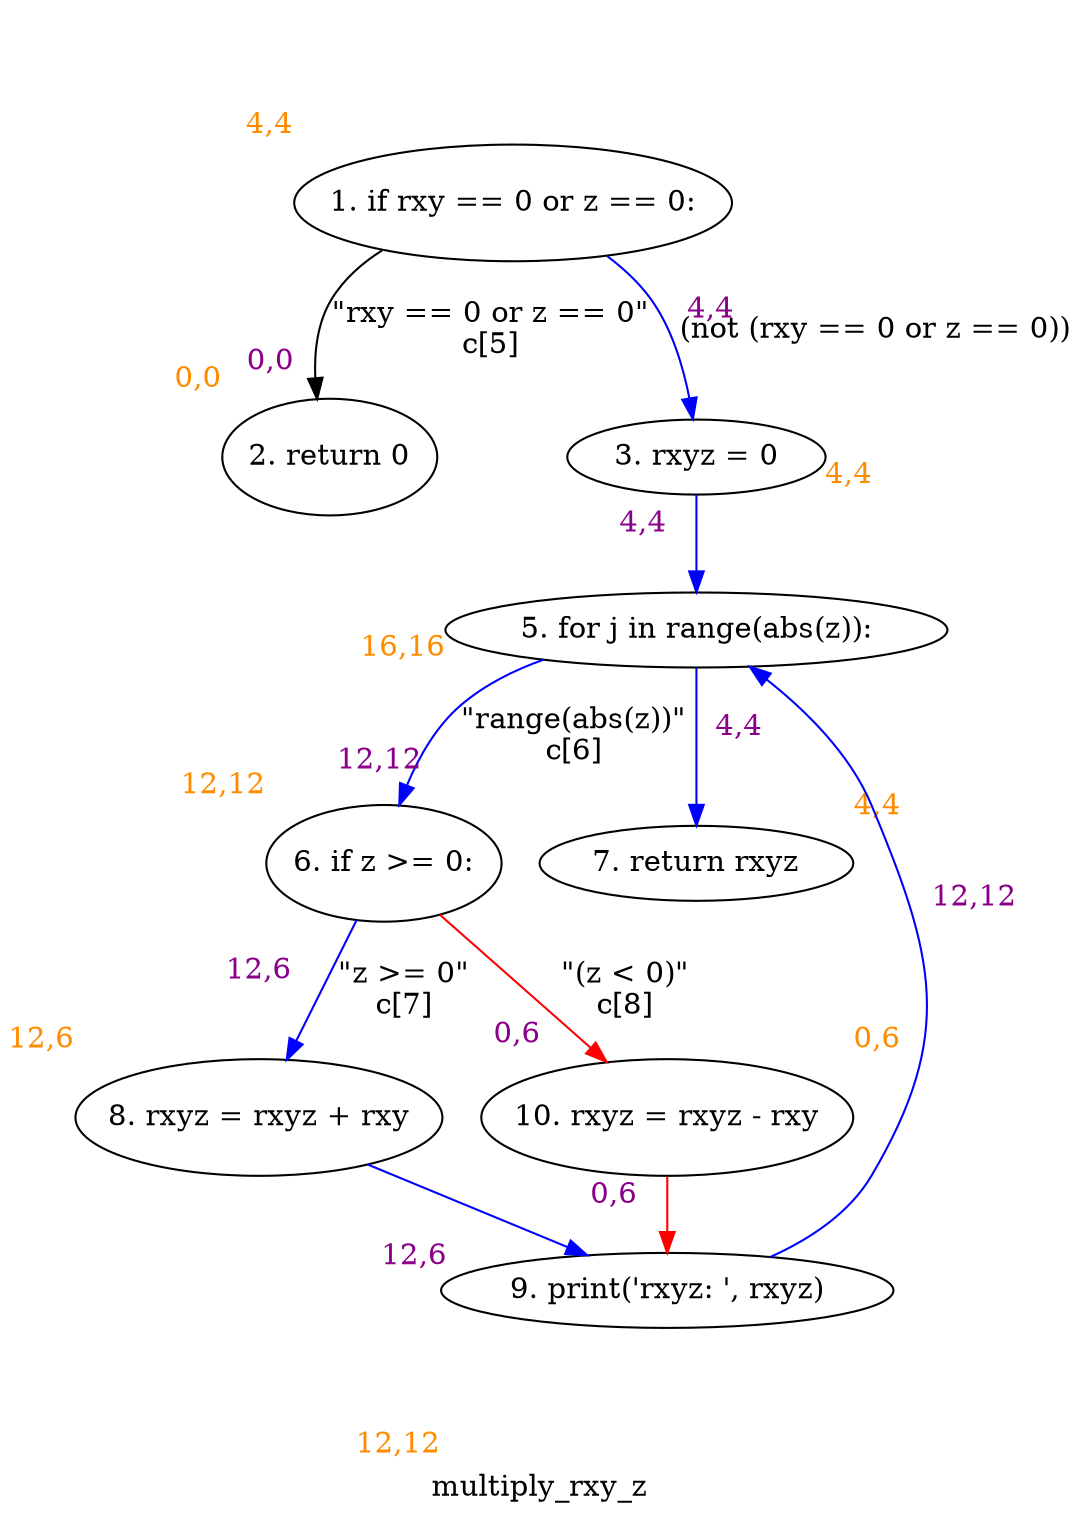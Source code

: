 digraph clustermultiply_rxy_z {
	graph [bb="0,0,434.01,611.44",
		label=multiply_rxy_z,
		lheight=0.22,
		lp="217,11.875",
		lwidth=1.16,
		xlabel=<<br></br><br></br><br></br><font color='darkorange'>-1,-1</font>>
	];
	node [label="\N",
		xlabel=<<br></br><br></br><br></br><font color='darkorange'>-1,-1</font>>
	];
	1	[height=0.77585,
		label="1. if rxy == 0 or z == 0:",
		pos="228.26,567.76",
		width=2.6566,
		xlabel=<<br></br><br></br><br></br><font color='darkorange'>4,4</font>>,
		xlp="124,603.57"];
	2	[height=0.77585,
		label="2. return 0",
		pos="158.26,444.4",
		width=1.3602,
		xlabel=<<br></br><br></br><br></br><font color='darkorange'>0,0</font>>,
		xlp="100.67,480.21"];
	1 -> 2	[label="\"rxy == 0 or z == 0\"\nc[5]",
		label_bgcolor=white,
		lp="217.76,506.08",
		pos="e,152.61,472.46 178.86,543.44 171.01,537.51 163.95,530.35 159.26,521.83 152.99,510.44 151.37,496.57 151.76,483.79",
		xlabel=<<font color='darkmagenta'><br/>  0,0   <br/></font>>,
		xlp="136.83,519"];
	3	[height=0.5,
		label="3. rxyz = 0
",
		pos="298.26,444.4",
		width=1.4184,
		xlabel=<<br></br><br></br><br></br><font color='darkorange'>4,4</font>>,
		xlp="238.57,470.28"];
	1 -> 3	[color=blue,
		label="(not (rxy == 0 or z == 0))",
		label_bgcolor=white,
		lp="361.63,506.08",
		pos="e,295.96,462.87 260.35,541.36 266.29,535.46 271.97,528.84 276.26,521.83 285.13,507.34 290.56,489.11 293.8,474.09",
		xlabel=<<font color='darkmagenta'><br/>  4,4   <br/></font>>,
		xlp="293.7,496.82"];
	5	[height=0.5,
		label="5. for j in range(abs(z)):
",
		pos="298.26,361.47",
		width=2.7214,
		xlabel=<<br></br><br></br><br></br><font color='darkorange'>16,16</font>>,
		xlp="184.91,387.35"];
	3 -> 5	[color=blue,
		label_bgcolor=white,
		pos="e,298.26,379.89 298.26,426.24 298.26,416.12 298.26,403.04 298.26,391.36",
		xlabel=<<font color='darkmagenta'><br/>  4,4   <br/></font>>,
		xlp="280.26,411.03"];
	6	[height=0.77585,
		label="6. if z >= 0:",
		pos="171.26,248.04",
		width=1.3602,
		xlabel=<<br></br><br></br><br></br><font color='darkorange'>12,12</font>>,
		xlp="106.92,283.85"];
	5 -> 6	[color=blue,
		label="\"range(abs(z))\"\nc[6]",
		label_bgcolor=white,
		lp="252.01,309.72",
		pos="e,178.89,275.8 242.98,346.21 230.7,341.15 218.46,334.4 208.76,325.47 197.34,314.97 188.98,300.23 183.1,286.5",
		xlabel=<<font color='darkmagenta'><br/>  12,12   <br/></font>>,
		xlp="177.43,326.47"];
	7	[height=0.5,
		label="7. return rxyz
",
		pos="298.26,248.04",
		width=1.6679,
		xlabel=<<br></br><br></br><br></br><font color='darkorange'>4,4</font>>,
		xlp="229.59,273.92"];
	5 -> 7	[color=blue,
		label_bgcolor=white,
		pos="e,298.26,266.33 298.26,343.06 298.26,325.56 298.26,298.29 298.26,277.62",
		xlabel=<<font color='darkmagenta'><br/>  4,4   <br/></font>>,
		xlp="316.26,312.31"];
	8	[height=0.77585,
		label="8. rxyz = rxyz + rxy",
		pos="104.26,124.68",
		width=2.2294,
		xlabel=<<br></br><br></br><br></br><font color='darkorange'>12,6</font>>,
		xlp="12,160.49"];
	6 -> 8	[color=blue,
		label="\"z >= 0\"\nc[7]",
		label_bgcolor=white,
		lp="170.63,186.36",
		pos="e,119.07,152.51 156.89,221.01 147.48,203.96 135.04,181.44 124.62,162.56",
		xlabel=<<font color='darkmagenta'><br/>  12,6   <br/></font>>,
		xlp="116.61,194.64"];
	10	[height=0.77585,
		label="10. rxyz = rxyz - rxy",
		pos="280.26,124.68",
		width=2.1557,
		xlabel=<<br></br><br></br><br></br><font color='darkorange'>0,6</font>>,
		xlp="194.03,160.49"];
	6 -> 10	[color=red,
		label="\"(z < 0)\"\nc[8]",
		label_bgcolor=white,
		lp="264.01,186.36",
		pos="e,256.99,151.58 193.05,222.77 209.18,204.82 231.37,180.11 249.33,160.11",
		xlabel=<<font color='darkmagenta'><br/>  0,6   <br/></font>>,
		xlp="216.12,179.2"];
	9	[height=0.5,
		label="9. print('rxyz: ', rxyz)
",
		pos="280.26,41.75",
		width=2.458,
		xlabel=<<br></br><br></br><br></br><font color='darkorange'>12,12</font>>,
		xlp="176.39,67.625"];
	8 -> 9	[color=blue,
		label_bgcolor=white,
		pos="e,245.44,58.763 151.89,101.78 177.83,89.848 209.76,75.167 235.28,63.431",
		xlabel=<<font color='darkmagenta'><br/>  12,6   <br/></font>>,
		xlp="177.1,88.234"];
	10 -> 9	[color=red,
		label_bgcolor=white,
		pos="e,280.26,60.224 280.26,96.281 280.26,88.364 280.26,79.699 280.26,71.691",
		xlabel=<<font color='darkmagenta'><br/>  0,6   <br/></font>>,
		xlp="262.26,86.447"];
	9 -> 5	[color=blue,
		label_bgcolor=white,
		pos="e,318.38,343.39 322.23,58.042 339.4,66.617 357.49,79.195 367.26,96.75 405.98,166.36 394,200.94 367.26,275.97 359.1,298.85 341.8,\
320.02 326.56,335.44",
		xlabel=<<font color='darkmagenta'><br/>  12,12   <br/></font>>,
		xlp="361.65,209.32"];
}
